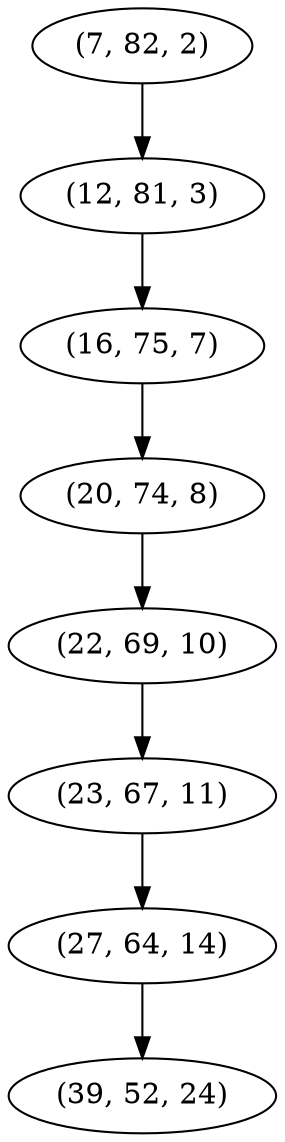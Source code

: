 digraph tree {
    "(7, 82, 2)";
    "(12, 81, 3)";
    "(16, 75, 7)";
    "(20, 74, 8)";
    "(22, 69, 10)";
    "(23, 67, 11)";
    "(27, 64, 14)";
    "(39, 52, 24)";
    "(7, 82, 2)" -> "(12, 81, 3)";
    "(12, 81, 3)" -> "(16, 75, 7)";
    "(16, 75, 7)" -> "(20, 74, 8)";
    "(20, 74, 8)" -> "(22, 69, 10)";
    "(22, 69, 10)" -> "(23, 67, 11)";
    "(23, 67, 11)" -> "(27, 64, 14)";
    "(27, 64, 14)" -> "(39, 52, 24)";
}
